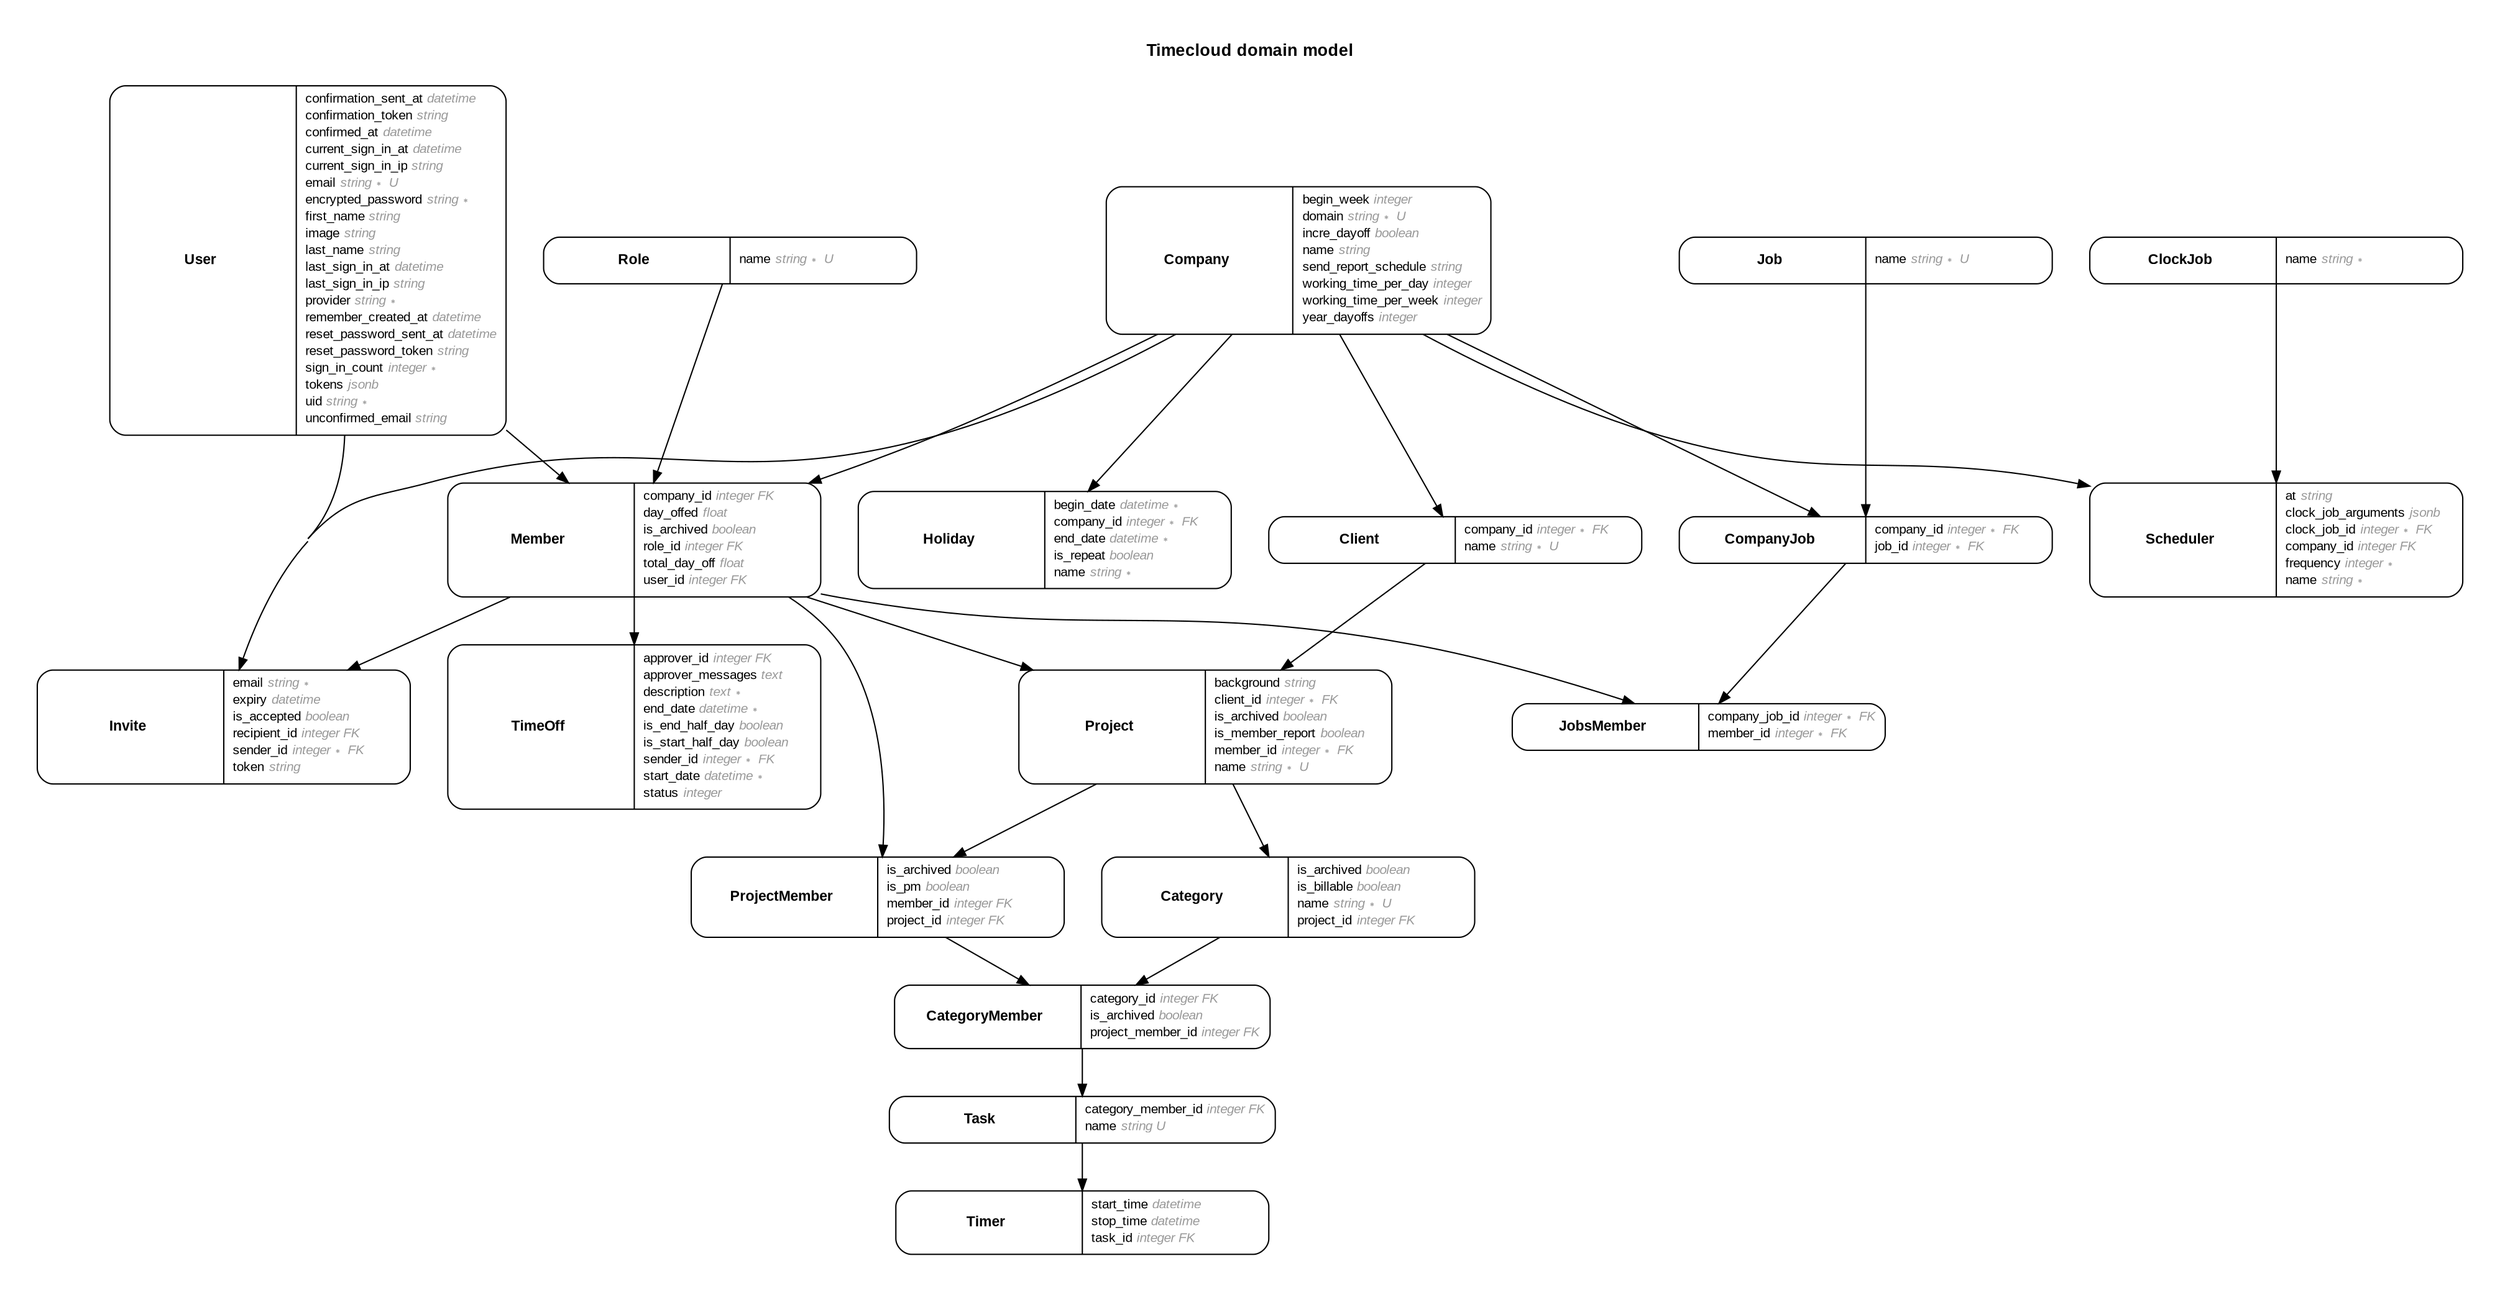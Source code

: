 digraph Timecloud {
rankdir = "LR";
ranksep = "0.5";
nodesep = "0.4";
pad = "0.4,0.4";
margin = "0,0";
concentrate = "true";
labelloc = "t";
fontsize = "13";
fontname = "Arial Bold";
node[ shape  =  "Mrecord" , fontsize  =  "10" , fontname  =  "Arial" , margin  =  "0.07,0.05" , penwidth  =  "1.0"];
edge[ fontname  =  "Arial" , fontsize  =  "7" , dir  =  "both" , arrowsize  =  "0.9" , penwidth  =  "1.0" , labelangle  =  "32" , labeldistance  =  "1.8"];
rankdir = "TB";
label = "Timecloud domain model\n\n";
m_Category [label = <<table border="0" align="center" cellspacing="0.5" cellpadding="0" width="134">
  <tr><td align="center" valign="bottom" width="130"><font face="Arial Bold" point-size="11">Category</font></td></tr>
</table>
|
<table border="0" align="left" cellspacing="2" cellpadding="0" width="134">
  <tr><td align="left" width="130" port="is_archived">is_archived <font face="Arial Italic" color="grey60">boolean</font></td></tr>
  <tr><td align="left" width="130" port="is_billable">is_billable <font face="Arial Italic" color="grey60">boolean</font></td></tr>
  <tr><td align="left" width="130" port="name">name <font face="Arial Italic" color="grey60">string ∗ U</font></td></tr>
  <tr><td align="left" width="130" port="project_id">project_id <font face="Arial Italic" color="grey60">integer FK</font></td></tr>
</table>
>];
m_CategoryMember [label = <<table border="0" align="center" cellspacing="0.5" cellpadding="0" width="134">
  <tr><td align="center" valign="bottom" width="130"><font face="Arial Bold" point-size="11">CategoryMember</font></td></tr>
</table>
|
<table border="0" align="left" cellspacing="2" cellpadding="0" width="134">
  <tr><td align="left" width="130" port="category_id">category_id <font face="Arial Italic" color="grey60">integer FK</font></td></tr>
  <tr><td align="left" width="130" port="is_archived">is_archived <font face="Arial Italic" color="grey60">boolean</font></td></tr>
  <tr><td align="left" width="130" port="project_member_id">project_member_id <font face="Arial Italic" color="grey60">integer FK</font></td></tr>
</table>
>];
m_Client [label = <<table border="0" align="center" cellspacing="0.5" cellpadding="0" width="134">
  <tr><td align="center" valign="bottom" width="130"><font face="Arial Bold" point-size="11">Client</font></td></tr>
</table>
|
<table border="0" align="left" cellspacing="2" cellpadding="0" width="134">
  <tr><td align="left" width="130" port="company_id">company_id <font face="Arial Italic" color="grey60">integer ∗ FK</font></td></tr>
  <tr><td align="left" width="130" port="name">name <font face="Arial Italic" color="grey60">string ∗ U</font></td></tr>
</table>
>];
m_ClockJob [label = <<table border="0" align="center" cellspacing="0.5" cellpadding="0" width="134">
  <tr><td align="center" valign="bottom" width="130"><font face="Arial Bold" point-size="11">ClockJob</font></td></tr>
</table>
|
<table border="0" align="left" cellspacing="2" cellpadding="0" width="134">
  <tr><td align="left" width="130" port="name">name <font face="Arial Italic" color="grey60">string ∗</font></td></tr>
</table>
>];
m_Company [label = <<table border="0" align="center" cellspacing="0.5" cellpadding="0" width="134">
  <tr><td align="center" valign="bottom" width="130"><font face="Arial Bold" point-size="11">Company</font></td></tr>
</table>
|
<table border="0" align="left" cellspacing="2" cellpadding="0" width="134">
  <tr><td align="left" width="130" port="begin_week">begin_week <font face="Arial Italic" color="grey60">integer</font></td></tr>
  <tr><td align="left" width="130" port="domain">domain <font face="Arial Italic" color="grey60">string ∗ U</font></td></tr>
  <tr><td align="left" width="130" port="incre_dayoff">incre_dayoff <font face="Arial Italic" color="grey60">boolean</font></td></tr>
  <tr><td align="left" width="130" port="name">name <font face="Arial Italic" color="grey60">string</font></td></tr>
  <tr><td align="left" width="130" port="send_report_schedule">send_report_schedule <font face="Arial Italic" color="grey60">string</font></td></tr>
  <tr><td align="left" width="130" port="working_time_per_day">working_time_per_day <font face="Arial Italic" color="grey60">integer</font></td></tr>
  <tr><td align="left" width="130" port="working_time_per_week">working_time_per_week <font face="Arial Italic" color="grey60">integer</font></td></tr>
  <tr><td align="left" width="130" port="year_dayoffs">year_dayoffs <font face="Arial Italic" color="grey60">integer</font></td></tr>
</table>
>];
m_CompanyJob [label = <<table border="0" align="center" cellspacing="0.5" cellpadding="0" width="134">
  <tr><td align="center" valign="bottom" width="130"><font face="Arial Bold" point-size="11">CompanyJob</font></td></tr>
</table>
|
<table border="0" align="left" cellspacing="2" cellpadding="0" width="134">
  <tr><td align="left" width="130" port="company_id">company_id <font face="Arial Italic" color="grey60">integer ∗ FK</font></td></tr>
  <tr><td align="left" width="130" port="job_id">job_id <font face="Arial Italic" color="grey60">integer ∗ FK</font></td></tr>
</table>
>];
m_Holiday [label = <<table border="0" align="center" cellspacing="0.5" cellpadding="0" width="134">
  <tr><td align="center" valign="bottom" width="130"><font face="Arial Bold" point-size="11">Holiday</font></td></tr>
</table>
|
<table border="0" align="left" cellspacing="2" cellpadding="0" width="134">
  <tr><td align="left" width="130" port="begin_date">begin_date <font face="Arial Italic" color="grey60">datetime ∗</font></td></tr>
  <tr><td align="left" width="130" port="company_id">company_id <font face="Arial Italic" color="grey60">integer ∗ FK</font></td></tr>
  <tr><td align="left" width="130" port="end_date">end_date <font face="Arial Italic" color="grey60">datetime ∗</font></td></tr>
  <tr><td align="left" width="130" port="is_repeat">is_repeat <font face="Arial Italic" color="grey60">boolean</font></td></tr>
  <tr><td align="left" width="130" port="name">name <font face="Arial Italic" color="grey60">string ∗</font></td></tr>
</table>
>];
m_Invite [label = <<table border="0" align="center" cellspacing="0.5" cellpadding="0" width="134">
  <tr><td align="center" valign="bottom" width="130"><font face="Arial Bold" point-size="11">Invite</font></td></tr>
</table>
|
<table border="0" align="left" cellspacing="2" cellpadding="0" width="134">
  <tr><td align="left" width="130" port="email">email <font face="Arial Italic" color="grey60">string ∗</font></td></tr>
  <tr><td align="left" width="130" port="expiry">expiry <font face="Arial Italic" color="grey60">datetime</font></td></tr>
  <tr><td align="left" width="130" port="is_accepted">is_accepted <font face="Arial Italic" color="grey60">boolean</font></td></tr>
  <tr><td align="left" width="130" port="recipient_id">recipient_id <font face="Arial Italic" color="grey60">integer FK</font></td></tr>
  <tr><td align="left" width="130" port="sender_id">sender_id <font face="Arial Italic" color="grey60">integer ∗ FK</font></td></tr>
  <tr><td align="left" width="130" port="token">token <font face="Arial Italic" color="grey60">string</font></td></tr>
</table>
>];
m_Job [label = <<table border="0" align="center" cellspacing="0.5" cellpadding="0" width="134">
  <tr><td align="center" valign="bottom" width="130"><font face="Arial Bold" point-size="11">Job</font></td></tr>
</table>
|
<table border="0" align="left" cellspacing="2" cellpadding="0" width="134">
  <tr><td align="left" width="130" port="name">name <font face="Arial Italic" color="grey60">string ∗ U</font></td></tr>
</table>
>];
m_JobsMember [label = <<table border="0" align="center" cellspacing="0.5" cellpadding="0" width="134">
  <tr><td align="center" valign="bottom" width="130"><font face="Arial Bold" point-size="11">JobsMember</font></td></tr>
</table>
|
<table border="0" align="left" cellspacing="2" cellpadding="0" width="134">
  <tr><td align="left" width="130" port="company_job_id">company_job_id <font face="Arial Italic" color="grey60">integer ∗ FK</font></td></tr>
  <tr><td align="left" width="130" port="member_id">member_id <font face="Arial Italic" color="grey60">integer ∗ FK</font></td></tr>
</table>
>];
m_Member [label = <<table border="0" align="center" cellspacing="0.5" cellpadding="0" width="134">
  <tr><td align="center" valign="bottom" width="130"><font face="Arial Bold" point-size="11">Member</font></td></tr>
</table>
|
<table border="0" align="left" cellspacing="2" cellpadding="0" width="134">
  <tr><td align="left" width="130" port="company_id">company_id <font face="Arial Italic" color="grey60">integer FK</font></td></tr>
  <tr><td align="left" width="130" port="day_offed">day_offed <font face="Arial Italic" color="grey60">float</font></td></tr>
  <tr><td align="left" width="130" port="is_archived">is_archived <font face="Arial Italic" color="grey60">boolean</font></td></tr>
  <tr><td align="left" width="130" port="role_id">role_id <font face="Arial Italic" color="grey60">integer FK</font></td></tr>
  <tr><td align="left" width="130" port="total_day_off">total_day_off <font face="Arial Italic" color="grey60">float</font></td></tr>
  <tr><td align="left" width="130" port="user_id">user_id <font face="Arial Italic" color="grey60">integer FK</font></td></tr>
</table>
>];
m_Project [label = <<table border="0" align="center" cellspacing="0.5" cellpadding="0" width="134">
  <tr><td align="center" valign="bottom" width="130"><font face="Arial Bold" point-size="11">Project</font></td></tr>
</table>
|
<table border="0" align="left" cellspacing="2" cellpadding="0" width="134">
  <tr><td align="left" width="130" port="background">background <font face="Arial Italic" color="grey60">string</font></td></tr>
  <tr><td align="left" width="130" port="client_id">client_id <font face="Arial Italic" color="grey60">integer ∗ FK</font></td></tr>
  <tr><td align="left" width="130" port="is_archived">is_archived <font face="Arial Italic" color="grey60">boolean</font></td></tr>
  <tr><td align="left" width="130" port="is_member_report">is_member_report <font face="Arial Italic" color="grey60">boolean</font></td></tr>
  <tr><td align="left" width="130" port="member_id">member_id <font face="Arial Italic" color="grey60">integer ∗ FK</font></td></tr>
  <tr><td align="left" width="130" port="name">name <font face="Arial Italic" color="grey60">string ∗ U</font></td></tr>
</table>
>];
m_ProjectMember [label = <<table border="0" align="center" cellspacing="0.5" cellpadding="0" width="134">
  <tr><td align="center" valign="bottom" width="130"><font face="Arial Bold" point-size="11">ProjectMember</font></td></tr>
</table>
|
<table border="0" align="left" cellspacing="2" cellpadding="0" width="134">
  <tr><td align="left" width="130" port="is_archived">is_archived <font face="Arial Italic" color="grey60">boolean</font></td></tr>
  <tr><td align="left" width="130" port="is_pm">is_pm <font face="Arial Italic" color="grey60">boolean</font></td></tr>
  <tr><td align="left" width="130" port="member_id">member_id <font face="Arial Italic" color="grey60">integer FK</font></td></tr>
  <tr><td align="left" width="130" port="project_id">project_id <font face="Arial Italic" color="grey60">integer FK</font></td></tr>
</table>
>];
m_Role [label = <<table border="0" align="center" cellspacing="0.5" cellpadding="0" width="134">
  <tr><td align="center" valign="bottom" width="130"><font face="Arial Bold" point-size="11">Role</font></td></tr>
</table>
|
<table border="0" align="left" cellspacing="2" cellpadding="0" width="134">
  <tr><td align="left" width="130" port="name">name <font face="Arial Italic" color="grey60">string ∗ U</font></td></tr>
</table>
>];
m_Scheduler [label = <<table border="0" align="center" cellspacing="0.5" cellpadding="0" width="134">
  <tr><td align="center" valign="bottom" width="130"><font face="Arial Bold" point-size="11">Scheduler</font></td></tr>
</table>
|
<table border="0" align="left" cellspacing="2" cellpadding="0" width="134">
  <tr><td align="left" width="130" port="at">at <font face="Arial Italic" color="grey60">string</font></td></tr>
  <tr><td align="left" width="130" port="clock_job_arguments">clock_job_arguments <font face="Arial Italic" color="grey60">jsonb</font></td></tr>
  <tr><td align="left" width="130" port="clock_job_id">clock_job_id <font face="Arial Italic" color="grey60">integer ∗ FK</font></td></tr>
  <tr><td align="left" width="130" port="company_id">company_id <font face="Arial Italic" color="grey60">integer FK</font></td></tr>
  <tr><td align="left" width="130" port="frequency">frequency <font face="Arial Italic" color="grey60">integer ∗</font></td></tr>
  <tr><td align="left" width="130" port="name">name <font face="Arial Italic" color="grey60">string ∗</font></td></tr>
</table>
>];
m_Task [label = <<table border="0" align="center" cellspacing="0.5" cellpadding="0" width="134">
  <tr><td align="center" valign="bottom" width="130"><font face="Arial Bold" point-size="11">Task</font></td></tr>
</table>
|
<table border="0" align="left" cellspacing="2" cellpadding="0" width="134">
  <tr><td align="left" width="130" port="category_member_id">category_member_id <font face="Arial Italic" color="grey60">integer FK</font></td></tr>
  <tr><td align="left" width="130" port="name">name <font face="Arial Italic" color="grey60">string U</font></td></tr>
</table>
>];
m_TimeOff [label = <<table border="0" align="center" cellspacing="0.5" cellpadding="0" width="134">
  <tr><td align="center" valign="bottom" width="130"><font face="Arial Bold" point-size="11">TimeOff</font></td></tr>
</table>
|
<table border="0" align="left" cellspacing="2" cellpadding="0" width="134">
  <tr><td align="left" width="130" port="approver_id">approver_id <font face="Arial Italic" color="grey60">integer FK</font></td></tr>
  <tr><td align="left" width="130" port="approver_messages">approver_messages <font face="Arial Italic" color="grey60">text</font></td></tr>
  <tr><td align="left" width="130" port="description">description <font face="Arial Italic" color="grey60">text ∗</font></td></tr>
  <tr><td align="left" width="130" port="end_date">end_date <font face="Arial Italic" color="grey60">datetime ∗</font></td></tr>
  <tr><td align="left" width="130" port="is_end_half_day">is_end_half_day <font face="Arial Italic" color="grey60">boolean</font></td></tr>
  <tr><td align="left" width="130" port="is_start_half_day">is_start_half_day <font face="Arial Italic" color="grey60">boolean</font></td></tr>
  <tr><td align="left" width="130" port="sender_id">sender_id <font face="Arial Italic" color="grey60">integer ∗ FK</font></td></tr>
  <tr><td align="left" width="130" port="start_date">start_date <font face="Arial Italic" color="grey60">datetime ∗</font></td></tr>
  <tr><td align="left" width="130" port="status">status <font face="Arial Italic" color="grey60">integer</font></td></tr>
</table>
>];
m_Timer [label = <<table border="0" align="center" cellspacing="0.5" cellpadding="0" width="134">
  <tr><td align="center" valign="bottom" width="130"><font face="Arial Bold" point-size="11">Timer</font></td></tr>
</table>
|
<table border="0" align="left" cellspacing="2" cellpadding="0" width="134">
  <tr><td align="left" width="130" port="start_time">start_time <font face="Arial Italic" color="grey60">datetime</font></td></tr>
  <tr><td align="left" width="130" port="stop_time">stop_time <font face="Arial Italic" color="grey60">datetime</font></td></tr>
  <tr><td align="left" width="130" port="task_id">task_id <font face="Arial Italic" color="grey60">integer FK</font></td></tr>
</table>
>];
m_User [label = <<table border="0" align="center" cellspacing="0.5" cellpadding="0" width="134">
  <tr><td align="center" valign="bottom" width="130"><font face="Arial Bold" point-size="11">User</font></td></tr>
</table>
|
<table border="0" align="left" cellspacing="2" cellpadding="0" width="134">
  <tr><td align="left" width="130" port="confirmation_sent_at">confirmation_sent_at <font face="Arial Italic" color="grey60">datetime</font></td></tr>
  <tr><td align="left" width="130" port="confirmation_token">confirmation_token <font face="Arial Italic" color="grey60">string</font></td></tr>
  <tr><td align="left" width="130" port="confirmed_at">confirmed_at <font face="Arial Italic" color="grey60">datetime</font></td></tr>
  <tr><td align="left" width="130" port="current_sign_in_at">current_sign_in_at <font face="Arial Italic" color="grey60">datetime</font></td></tr>
  <tr><td align="left" width="130" port="current_sign_in_ip">current_sign_in_ip <font face="Arial Italic" color="grey60">string</font></td></tr>
  <tr><td align="left" width="130" port="email">email <font face="Arial Italic" color="grey60">string ∗ U</font></td></tr>
  <tr><td align="left" width="130" port="encrypted_password">encrypted_password <font face="Arial Italic" color="grey60">string ∗</font></td></tr>
  <tr><td align="left" width="130" port="first_name">first_name <font face="Arial Italic" color="grey60">string</font></td></tr>
  <tr><td align="left" width="130" port="image">image <font face="Arial Italic" color="grey60">string</font></td></tr>
  <tr><td align="left" width="130" port="last_name">last_name <font face="Arial Italic" color="grey60">string</font></td></tr>
  <tr><td align="left" width="130" port="last_sign_in_at">last_sign_in_at <font face="Arial Italic" color="grey60">datetime</font></td></tr>
  <tr><td align="left" width="130" port="last_sign_in_ip">last_sign_in_ip <font face="Arial Italic" color="grey60">string</font></td></tr>
  <tr><td align="left" width="130" port="provider">provider <font face="Arial Italic" color="grey60">string ∗</font></td></tr>
  <tr><td align="left" width="130" port="remember_created_at">remember_created_at <font face="Arial Italic" color="grey60">datetime</font></td></tr>
  <tr><td align="left" width="130" port="reset_password_sent_at">reset_password_sent_at <font face="Arial Italic" color="grey60">datetime</font></td></tr>
  <tr><td align="left" width="130" port="reset_password_token">reset_password_token <font face="Arial Italic" color="grey60">string</font></td></tr>
  <tr><td align="left" width="130" port="sign_in_count">sign_in_count <font face="Arial Italic" color="grey60">integer ∗</font></td></tr>
  <tr><td align="left" width="130" port="tokens">tokens <font face="Arial Italic" color="grey60">jsonb</font></td></tr>
  <tr><td align="left" width="130" port="uid">uid <font face="Arial Italic" color="grey60">string ∗</font></td></tr>
  <tr><td align="left" width="130" port="unconfirmed_email">unconfirmed_email <font face="Arial Italic" color="grey60">string</font></td></tr>
</table>
>];
  m_User -> m_Member [arrowhead = "normal", arrowtail = "none", weight = "2"];
  m_User -> m_Invite [arrowhead = "normal", arrowtail = "none", weight = "2"];
  m_Project -> m_Category [arrowhead = "normal", arrowtail = "none", weight = "2"];
  m_Category -> m_CategoryMember [arrowhead = "normal", arrowtail = "none", weight = "2"];
  m_ProjectMember -> m_CategoryMember [arrowhead = "normal", arrowtail = "none", weight = "2"];
  m_CategoryMember -> m_Task [arrowhead = "normal", arrowtail = "none", weight = "2"];
  m_Client -> m_Project [arrowhead = "normal", arrowtail = "none", weight = "2"];
  m_Company -> m_Client [arrowhead = "normal", arrowtail = "none", weight = "2"];
  m_ClockJob -> m_Scheduler [arrowhead = "normal", arrowtail = "none", weight = "2"];
  m_Company -> m_Member [arrowhead = "normal", arrowtail = "none", weight = "2"];
  m_Company -> m_Invite [arrowhead = "normal", arrowtail = "none", weight = "1"];
  m_Company -> m_Holiday [arrowhead = "normal", arrowtail = "none", weight = "2"];
  m_Company -> m_CompanyJob [arrowhead = "normal", arrowtail = "none", weight = "2"];
  m_Company -> m_Scheduler [arrowhead = "normal", arrowtail = "none", weight = "2"];
  m_Job -> m_CompanyJob [arrowhead = "normal", arrowtail = "none", weight = "2"];
  m_CompanyJob -> m_JobsMember [arrowhead = "normal", arrowtail = "none", weight = "2"];
  m_Member -> m_Invite [arrowhead = "normal", arrowtail = "none", weight = "2"];
  m_Member -> m_JobsMember [arrowhead = "normal", arrowtail = "none", weight = "2"];
  m_Role -> m_Member [arrowhead = "normal", arrowtail = "none", weight = "2"];
  m_Member -> m_Project [arrowhead = "normal", arrowtail = "none", weight = "2"];
  m_Member -> m_ProjectMember [arrowhead = "normal", arrowtail = "none", weight = "3"];
  m_Member -> m_TimeOff [arrowhead = "normal", arrowtail = "none", weight = "2"];
  m_Member -> m_TimeOff [arrowhead = "normal", arrowtail = "none", weight = "2"];
  m_Project -> m_ProjectMember [arrowhead = "normal", arrowtail = "none", weight = "2"];
  m_Task -> m_Timer [arrowhead = "normal", arrowtail = "none", weight = "2"];
}
